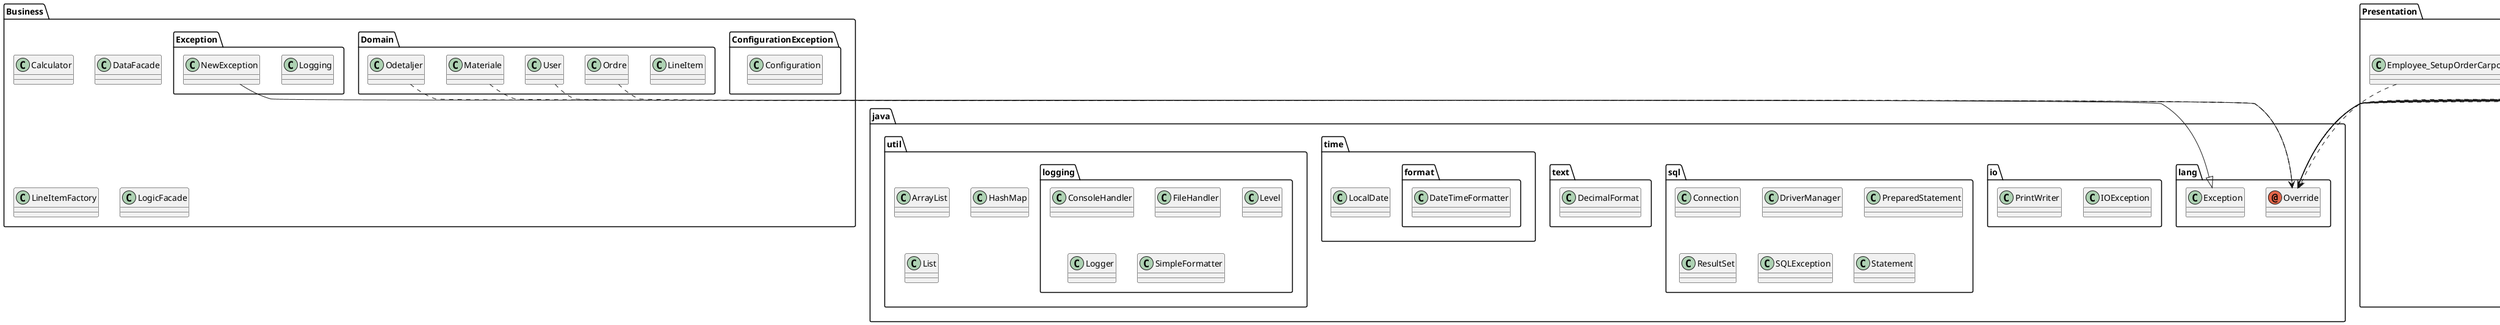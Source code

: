 @startuml
abstract class Presentation.Command
annotation java.lang.Override
annotation javax.servlet.annotation.WebServlet
class Business.Calculator
class Business.ConfigurationException.Configuration
class Business.DataFacade
class Business.Domain.LineItem
class Business.Domain.Materiale
class Business.Domain.Odetaljer
class Business.Domain.Ordre
class Business.Domain.User
class Business.Exception.Logging
class Business.Exception.NewException
class Business.LineItemFactory
class Business.LogicFacade
class Data.DBConnector
class Data.MaterialeMapper
class Data.OdetaljeMapper
class Data.OrdreMapper
class Data.UserMapper
class Presentation.Admin_UserAdministration
class Presentation.Checkout
class Presentation.Customer_UserOptions
class Presentation.Employee_OrderCarport
class Presentation.Employee_SetupOrderCarportFunctions
class Presentation.Employee_UserOptions
class Presentation.ErrorMsg
class Presentation.FrontController
class Presentation.InvoiceDetail
class Presentation.InvoiceDetail_Customer
class Presentation.InvoiceSetStatus
class Presentation.LogOut
class Presentation.Login
class Presentation.OrdreList
class Presentation.OrdreList_Customer
class Presentation.Register
class Presentation.UserList
class Presentation.Utillities.RendSvg
class Presentation.Utillities.RendSvgNd
class Presentation.Utillities.RendUtilCustomerOdetailsFunktions
class Presentation.Utillities.RendUtilCustomerPresentation
class Presentation.Utillities.RendUtilOdetaljerMedArbejder
class Presentation.Utillities.RendUtilOrderList
class Presentation.Utillities.RendUtilOrderList_Customer
class Presentation.Utillities.RendUtilStykListe
class Presentation.Utillities.RendUtilUserList
class Presentation.Utillities.RendUtilUserlist_FullDiscription
class Presentation.basisCarport
class java.io.IOException
class java.io.PrintWriter
class java.lang.Exception
class java.sql.Connection
class java.sql.DriverManager
class java.sql.PreparedStatement
class java.sql.ResultSet
class java.sql.SQLException
class java.sql.Statement
class java.text.DecimalFormat
class java.time.LocalDate
class java.time.format.DateTimeFormatter
class java.util.ArrayList
class java.util.HashMap
class java.util.List
class java.util.logging.ConsoleHandler
class java.util.logging.FileHandler
class java.util.logging.Level
class java.util.logging.Logger
class java.util.logging.SimpleFormatter
class javax.servlet.ServletException
class javax.servlet.http.HttpServlet
class javax.servlet.http.HttpServletRequest
class javax.servlet.http.HttpServletResponse
class javax.servlet.http.HttpSession
Business.Domain.Materiale ..> java.lang.Override
Business.Domain.Odetaljer ..> java.lang.Override
Business.Domain.Ordre ..> java.lang.Override
Business.Domain.User ..> java.lang.Override
Business.Exception.NewException --|> java.lang.Exception
Presentation.Admin_UserAdministration --|> Presentation.Command
Presentation.Admin_UserAdministration ..> java.lang.Override
Presentation.Checkout --|> Presentation.Command
Presentation.Checkout ..> java.lang.Override
Presentation.Customer_UserOptions --|> Presentation.Command
Presentation.Customer_UserOptions ..> java.lang.Override
Presentation.Employee_OrderCarport --|> Presentation.Command
Presentation.Employee_OrderCarport ..> java.lang.Override
Presentation.Employee_SetupOrderCarportFunctions --|> Presentation.Command
Presentation.Employee_SetupOrderCarportFunctions ..> java.lang.Override
Presentation.Employee_UserOptions --|> Presentation.Command
Presentation.Employee_UserOptions ..> java.lang.Override
Presentation.ErrorMsg --|> Presentation.Command
Presentation.ErrorMsg ..> java.lang.Override
Presentation.FrontController ..> java.lang.Override
Presentation.FrontController ..> javax.servlet.annotation.WebServlet
Presentation.FrontController --|> javax.servlet.http.HttpServlet
Presentation.InvoiceDetail --|> Presentation.Command
Presentation.InvoiceDetail ..> java.lang.Override
Presentation.InvoiceDetail_Customer --|> Presentation.Command
Presentation.InvoiceDetail_Customer ..> java.lang.Override
Presentation.InvoiceSetStatus --|> Presentation.Command
Presentation.InvoiceSetStatus ..> java.lang.Override
Presentation.LogOut --|> Presentation.Command
Presentation.LogOut ..> java.lang.Override
Presentation.Login --|> Presentation.Command
Presentation.Login ..> java.lang.Override
Presentation.OrdreList --|> Presentation.Command
Presentation.OrdreList ..> java.lang.Override
Presentation.OrdreList_Customer --|> Presentation.Command
Presentation.OrdreList_Customer ..> java.lang.Override
Presentation.Register --|> Presentation.Command
Presentation.Register ..> java.lang.Override
Presentation.UserList --|> Presentation.Command
Presentation.UserList ..> java.lang.Override
Presentation.basisCarport --|> Presentation.Command
Presentation.basisCarport ..> java.lang.Override
@enduml